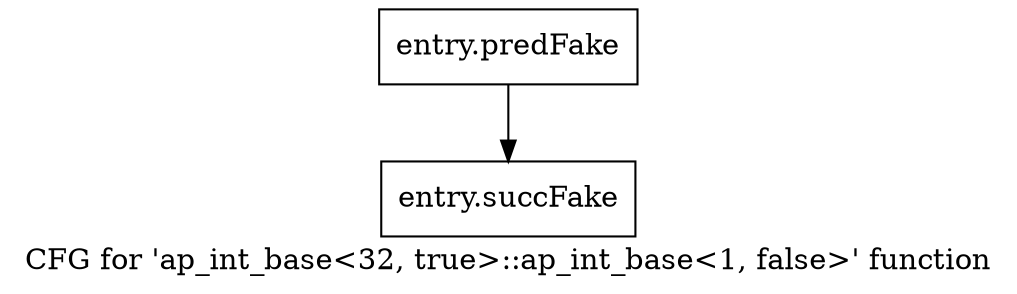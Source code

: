 digraph "CFG for 'ap_int_base\<32, true\>::ap_int_base\<1, false\>' function" {
	label="CFG for 'ap_int_base\<32, true\>::ap_int_base\<1, false\>' function";

	Node0x58a9400 [shape=record,filename="",linenumber="",label="{entry.predFake}"];
	Node0x58a9400 -> Node0x58aa920[ callList="" memoryops="" filename="/home/omerfaruk/tools/Xilinx/Vitis_HLS/2023.2/include/etc/ap_int_base.h" execusionnum="2"];
	Node0x58aa920 [shape=record,filename="/home/omerfaruk/tools/Xilinx/Vitis_HLS/2023.2/include/etc/ap_int_base.h",linenumber="181",label="{entry.succFake}"];
}
